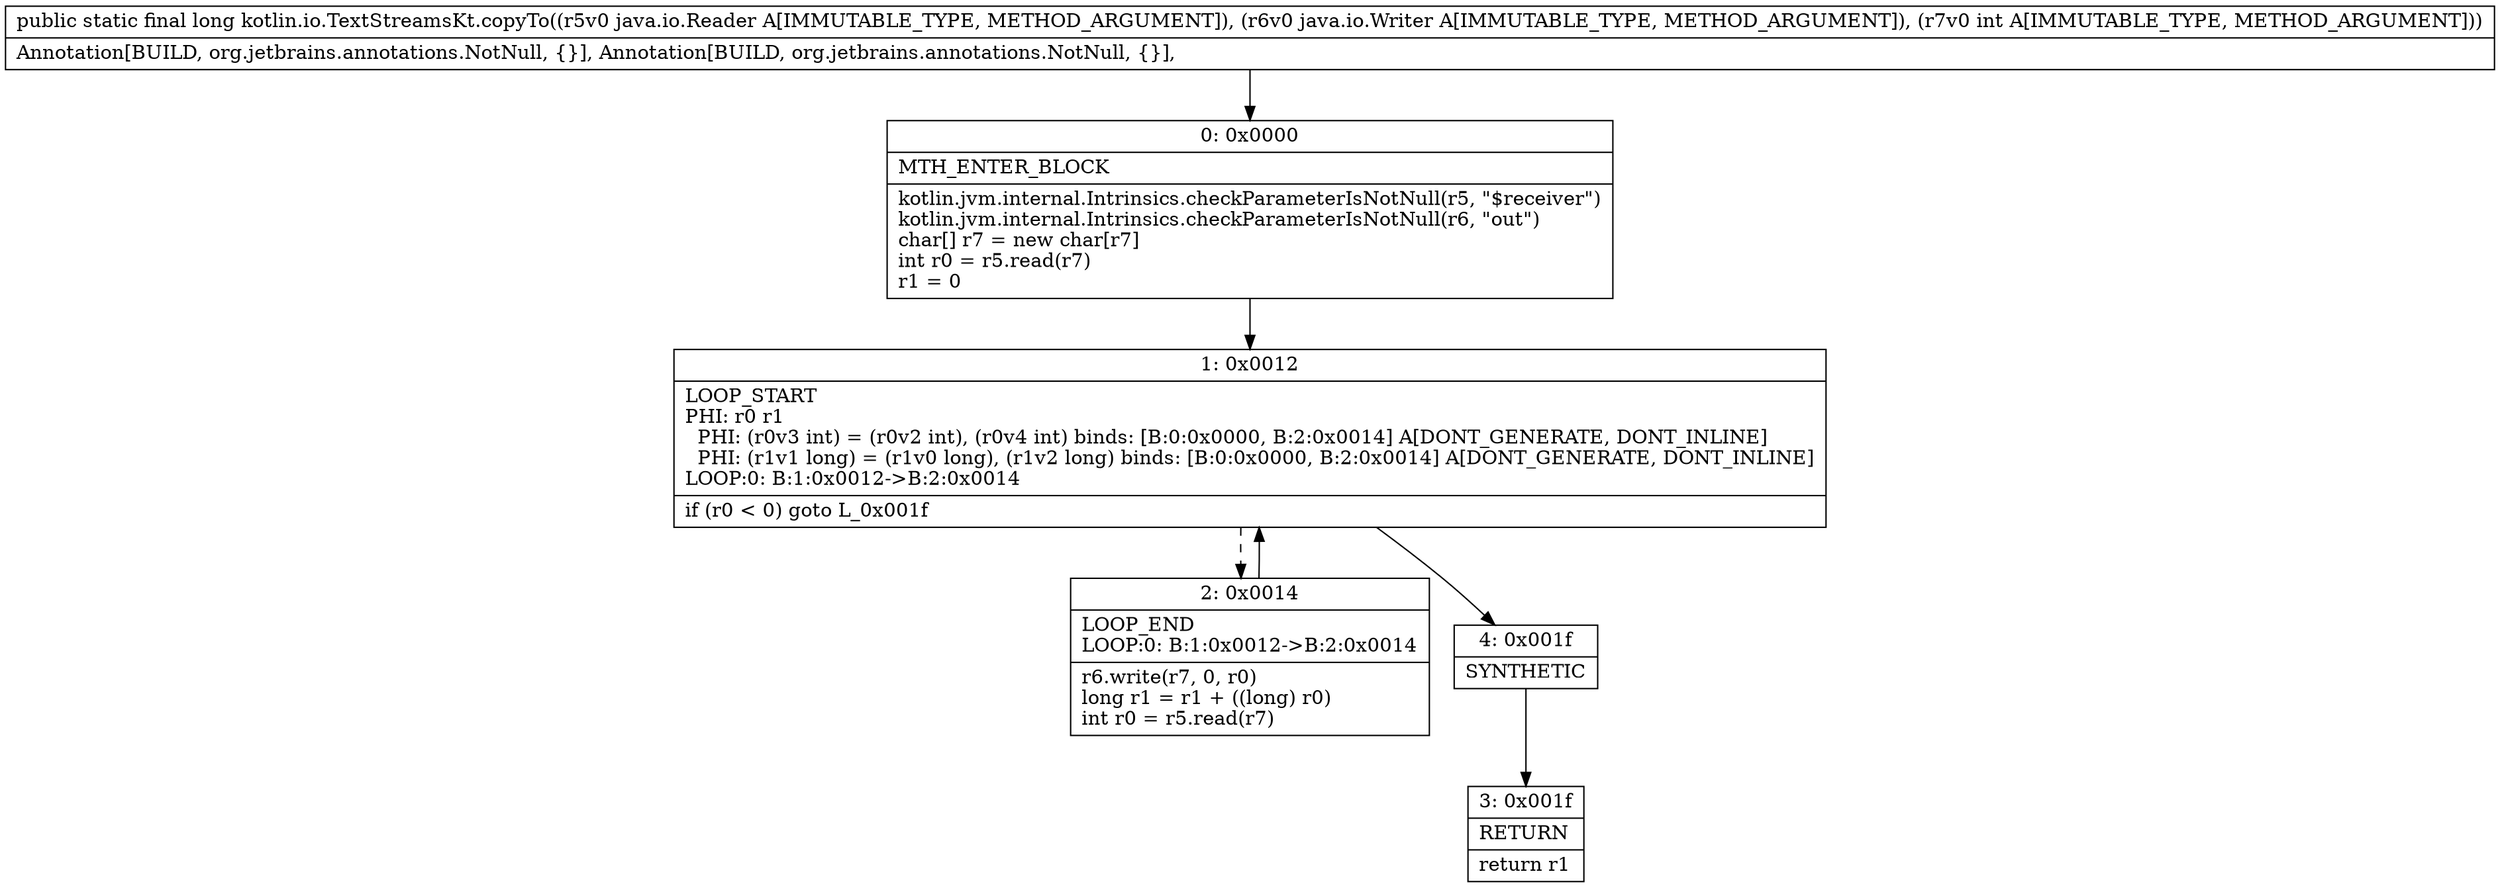 digraph "CFG forkotlin.io.TextStreamsKt.copyTo(Ljava\/io\/Reader;Ljava\/io\/Writer;I)J" {
Node_0 [shape=record,label="{0\:\ 0x0000|MTH_ENTER_BLOCK\l|kotlin.jvm.internal.Intrinsics.checkParameterIsNotNull(r5, \"$receiver\")\lkotlin.jvm.internal.Intrinsics.checkParameterIsNotNull(r6, \"out\")\lchar[] r7 = new char[r7]\lint r0 = r5.read(r7)\lr1 = 0\l}"];
Node_1 [shape=record,label="{1\:\ 0x0012|LOOP_START\lPHI: r0 r1 \l  PHI: (r0v3 int) = (r0v2 int), (r0v4 int) binds: [B:0:0x0000, B:2:0x0014] A[DONT_GENERATE, DONT_INLINE]\l  PHI: (r1v1 long) = (r1v0 long), (r1v2 long) binds: [B:0:0x0000, B:2:0x0014] A[DONT_GENERATE, DONT_INLINE]\lLOOP:0: B:1:0x0012\-\>B:2:0x0014\l|if (r0 \< 0) goto L_0x001f\l}"];
Node_2 [shape=record,label="{2\:\ 0x0014|LOOP_END\lLOOP:0: B:1:0x0012\-\>B:2:0x0014\l|r6.write(r7, 0, r0)\llong r1 = r1 + ((long) r0)\lint r0 = r5.read(r7)\l}"];
Node_3 [shape=record,label="{3\:\ 0x001f|RETURN\l|return r1\l}"];
Node_4 [shape=record,label="{4\:\ 0x001f|SYNTHETIC\l}"];
MethodNode[shape=record,label="{public static final long kotlin.io.TextStreamsKt.copyTo((r5v0 java.io.Reader A[IMMUTABLE_TYPE, METHOD_ARGUMENT]), (r6v0 java.io.Writer A[IMMUTABLE_TYPE, METHOD_ARGUMENT]), (r7v0 int A[IMMUTABLE_TYPE, METHOD_ARGUMENT]))  | Annotation[BUILD, org.jetbrains.annotations.NotNull, \{\}], Annotation[BUILD, org.jetbrains.annotations.NotNull, \{\}], \l}"];
MethodNode -> Node_0;
Node_0 -> Node_1;
Node_1 -> Node_2[style=dashed];
Node_1 -> Node_4;
Node_2 -> Node_1;
Node_4 -> Node_3;
}

